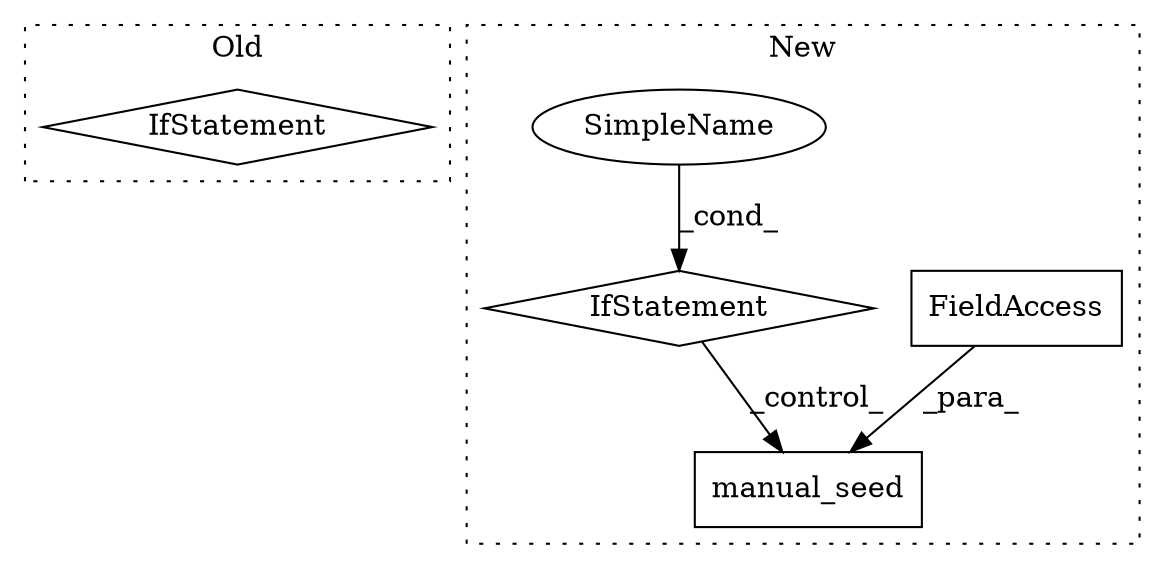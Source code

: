digraph G {
subgraph cluster0 {
1 [label="IfStatement" a="25" s="2232,2250" l="4,2" shape="diamond"];
label = "Old";
style="dotted";
}
subgraph cluster1 {
2 [label="manual_seed" a="32" s="1397,1418" l="12,1" shape="box"];
3 [label="FieldAccess" a="22" s="1409" l="9" shape="box"];
4 [label="IfStatement" a="25" s="1254,1268" l="4,2" shape="diamond"];
5 [label="SimpleName" a="42" s="" l="" shape="ellipse"];
label = "New";
style="dotted";
}
3 -> 2 [label="_para_"];
4 -> 2 [label="_control_"];
5 -> 4 [label="_cond_"];
}